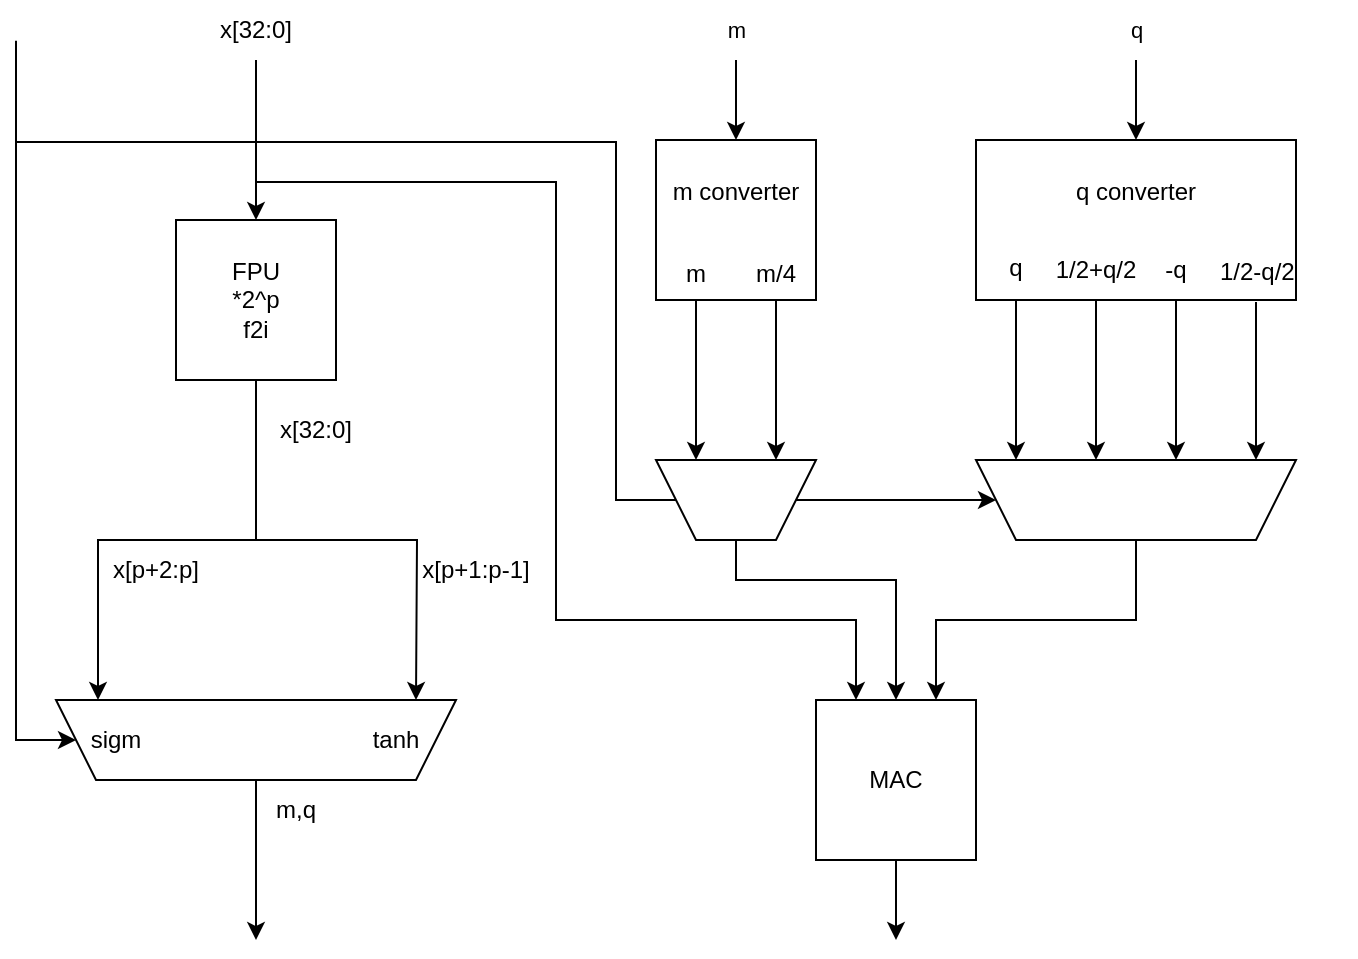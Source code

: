 <mxfile version="24.8.6">
  <diagram name="Page-1" id="RbRdEx7LKMOHVXa9Vndr">
    <mxGraphModel dx="928" dy="535" grid="1" gridSize="10" guides="1" tooltips="1" connect="1" arrows="1" fold="1" page="1" pageScale="1" pageWidth="850" pageHeight="1100" math="0" shadow="0">
      <root>
        <mxCell id="0" />
        <mxCell id="1" parent="0" />
        <mxCell id="e2xAlvwcJ1XrIx1s3S7R-6" style="edgeStyle=orthogonalEdgeStyle;rounded=0;orthogonalLoop=1;jettySize=auto;html=1;" edge="1" parent="1" source="e2xAlvwcJ1XrIx1s3S7R-1">
          <mxGeometry relative="1" as="geometry">
            <mxPoint x="121" y="360" as="targetPoint" />
            <Array as="points">
              <mxPoint x="200" y="280" />
              <mxPoint x="121" y="280" />
            </Array>
          </mxGeometry>
        </mxCell>
        <mxCell id="e2xAlvwcJ1XrIx1s3S7R-1" value="&lt;div&gt;FPU&lt;/div&gt;&lt;div&gt;*2^p&lt;br&gt;&lt;/div&gt;&lt;div&gt;f2i&lt;br&gt;&lt;/div&gt;" style="whiteSpace=wrap;html=1;aspect=fixed;" vertex="1" parent="1">
          <mxGeometry x="160" y="120" width="80" height="80" as="geometry" />
        </mxCell>
        <mxCell id="e2xAlvwcJ1XrIx1s3S7R-2" value="" style="endArrow=classic;html=1;rounded=0;entryX=0.5;entryY=0;entryDx=0;entryDy=0;" edge="1" parent="1" target="e2xAlvwcJ1XrIx1s3S7R-1">
          <mxGeometry width="50" height="50" relative="1" as="geometry">
            <mxPoint x="200" y="40" as="sourcePoint" />
            <mxPoint x="260" y="120" as="targetPoint" />
          </mxGeometry>
        </mxCell>
        <mxCell id="e2xAlvwcJ1XrIx1s3S7R-3" value="x[32:0]" style="text;html=1;align=center;verticalAlign=middle;whiteSpace=wrap;rounded=0;" vertex="1" parent="1">
          <mxGeometry x="170" y="10" width="60" height="30" as="geometry" />
        </mxCell>
        <mxCell id="e2xAlvwcJ1XrIx1s3S7R-4" value="" style="endArrow=classic;html=1;rounded=0;exitX=0.5;exitY=1;exitDx=0;exitDy=0;edgeStyle=orthogonalEdgeStyle;" edge="1" parent="1" source="e2xAlvwcJ1XrIx1s3S7R-1">
          <mxGeometry width="50" height="50" relative="1" as="geometry">
            <mxPoint x="210" y="290" as="sourcePoint" />
            <mxPoint x="280" y="360" as="targetPoint" />
          </mxGeometry>
        </mxCell>
        <mxCell id="e2xAlvwcJ1XrIx1s3S7R-5" value="x[32:0]" style="text;html=1;align=center;verticalAlign=middle;whiteSpace=wrap;rounded=0;" vertex="1" parent="1">
          <mxGeometry x="200" y="210" width="60" height="30" as="geometry" />
        </mxCell>
        <mxCell id="e2xAlvwcJ1XrIx1s3S7R-7" value="x[p+1:p-1]" style="text;html=1;align=center;verticalAlign=middle;whiteSpace=wrap;rounded=0;" vertex="1" parent="1">
          <mxGeometry x="280" y="280" width="60" height="30" as="geometry" />
        </mxCell>
        <mxCell id="e2xAlvwcJ1XrIx1s3S7R-8" value="x[p+2:p]" style="text;html=1;align=center;verticalAlign=middle;whiteSpace=wrap;rounded=0;" vertex="1" parent="1">
          <mxGeometry x="120" y="280" width="60" height="30" as="geometry" />
        </mxCell>
        <mxCell id="e2xAlvwcJ1XrIx1s3S7R-9" value="" style="shape=trapezoid;perimeter=trapezoidPerimeter;whiteSpace=wrap;html=1;fixedSize=1;rotation=-180;" vertex="1" parent="1">
          <mxGeometry x="100" y="360" width="200" height="40" as="geometry" />
        </mxCell>
        <mxCell id="e2xAlvwcJ1XrIx1s3S7R-10" value="" style="endArrow=classic;html=1;rounded=0;entryX=1;entryY=0.5;entryDx=0;entryDy=0;edgeStyle=orthogonalEdgeStyle;" edge="1" parent="1" target="e2xAlvwcJ1XrIx1s3S7R-9">
          <mxGeometry width="50" height="50" relative="1" as="geometry">
            <mxPoint x="80" y="30.4" as="sourcePoint" />
            <mxPoint x="260" y="280" as="targetPoint" />
            <Array as="points">
              <mxPoint x="80" y="380" />
            </Array>
          </mxGeometry>
        </mxCell>
        <mxCell id="e2xAlvwcJ1XrIx1s3S7R-12" value="sigm" style="text;html=1;align=center;verticalAlign=middle;whiteSpace=wrap;rounded=0;" vertex="1" parent="1">
          <mxGeometry x="100" y="365" width="60" height="30" as="geometry" />
        </mxCell>
        <mxCell id="e2xAlvwcJ1XrIx1s3S7R-13" value="tanh" style="text;html=1;align=center;verticalAlign=middle;whiteSpace=wrap;rounded=0;" vertex="1" parent="1">
          <mxGeometry x="240" y="365" width="60" height="30" as="geometry" />
        </mxCell>
        <mxCell id="e2xAlvwcJ1XrIx1s3S7R-14" value="" style="endArrow=classic;html=1;rounded=0;exitX=0.5;exitY=0;exitDx=0;exitDy=0;" edge="1" parent="1" source="e2xAlvwcJ1XrIx1s3S7R-9">
          <mxGeometry width="50" height="50" relative="1" as="geometry">
            <mxPoint x="210" y="440" as="sourcePoint" />
            <mxPoint x="200" y="480" as="targetPoint" />
          </mxGeometry>
        </mxCell>
        <mxCell id="e2xAlvwcJ1XrIx1s3S7R-16" value="m,q" style="text;html=1;align=center;verticalAlign=middle;whiteSpace=wrap;rounded=0;" vertex="1" parent="1">
          <mxGeometry x="190" y="400" width="60" height="30" as="geometry" />
        </mxCell>
        <mxCell id="e2xAlvwcJ1XrIx1s3S7R-23" style="edgeStyle=orthogonalEdgeStyle;rounded=0;orthogonalLoop=1;jettySize=auto;html=1;exitX=0.25;exitY=1;exitDx=0;exitDy=0;" edge="1" parent="1" source="e2xAlvwcJ1XrIx1s3S7R-17">
          <mxGeometry relative="1" as="geometry">
            <mxPoint x="420" y="240" as="targetPoint" />
          </mxGeometry>
        </mxCell>
        <mxCell id="e2xAlvwcJ1XrIx1s3S7R-24" style="edgeStyle=orthogonalEdgeStyle;rounded=0;orthogonalLoop=1;jettySize=auto;html=1;exitX=0.75;exitY=1;exitDx=0;exitDy=0;" edge="1" parent="1" source="e2xAlvwcJ1XrIx1s3S7R-17">
          <mxGeometry relative="1" as="geometry">
            <mxPoint x="460" y="240" as="targetPoint" />
          </mxGeometry>
        </mxCell>
        <mxCell id="e2xAlvwcJ1XrIx1s3S7R-17" value="&lt;div&gt;m converter&lt;/div&gt;&lt;div&gt;&lt;br&gt;&lt;/div&gt;&lt;div&gt;&lt;br&gt;&lt;/div&gt;" style="whiteSpace=wrap;html=1;aspect=fixed;" vertex="1" parent="1">
          <mxGeometry x="400" y="80" width="80" height="80" as="geometry" />
        </mxCell>
        <mxCell id="e2xAlvwcJ1XrIx1s3S7R-19" value="" style="endArrow=classic;html=1;rounded=0;entryX=0.5;entryY=0;entryDx=0;entryDy=0;" edge="1" parent="1" target="e2xAlvwcJ1XrIx1s3S7R-17">
          <mxGeometry width="50" height="50" relative="1" as="geometry">
            <mxPoint x="440" y="40" as="sourcePoint" />
            <mxPoint x="530" y="190" as="targetPoint" />
          </mxGeometry>
        </mxCell>
        <mxCell id="e2xAlvwcJ1XrIx1s3S7R-21" value="m" style="edgeLabel;html=1;align=center;verticalAlign=middle;resizable=0;points=[];" vertex="1" connectable="0" parent="e2xAlvwcJ1XrIx1s3S7R-19">
          <mxGeometry x="-0.579" y="1" relative="1" as="geometry">
            <mxPoint x="-1" y="-24" as="offset" />
          </mxGeometry>
        </mxCell>
        <mxCell id="e2xAlvwcJ1XrIx1s3S7R-20" value="" style="endArrow=classic;html=1;rounded=0;entryX=0.5;entryY=0;entryDx=0;entryDy=0;" edge="1" parent="1" target="e2xAlvwcJ1XrIx1s3S7R-30">
          <mxGeometry width="50" height="50" relative="1" as="geometry">
            <mxPoint x="640" y="40" as="sourcePoint" />
            <mxPoint x="600" y="80" as="targetPoint" />
          </mxGeometry>
        </mxCell>
        <mxCell id="e2xAlvwcJ1XrIx1s3S7R-22" value="q" style="edgeLabel;html=1;align=center;verticalAlign=middle;resizable=0;points=[];" vertex="1" connectable="0" parent="e2xAlvwcJ1XrIx1s3S7R-20">
          <mxGeometry x="-0.55" y="2" relative="1" as="geometry">
            <mxPoint x="-2" y="-24" as="offset" />
          </mxGeometry>
        </mxCell>
        <mxCell id="e2xAlvwcJ1XrIx1s3S7R-25" value="m" style="text;html=1;align=center;verticalAlign=middle;whiteSpace=wrap;rounded=0;" vertex="1" parent="1">
          <mxGeometry x="390" y="132" width="60" height="30" as="geometry" />
        </mxCell>
        <mxCell id="e2xAlvwcJ1XrIx1s3S7R-26" value="m/4" style="text;html=1;align=center;verticalAlign=middle;whiteSpace=wrap;rounded=0;" vertex="1" parent="1">
          <mxGeometry x="430" y="132" width="60" height="30" as="geometry" />
        </mxCell>
        <mxCell id="e2xAlvwcJ1XrIx1s3S7R-27" value="" style="endArrow=classic;html=1;rounded=0;exitX=0.25;exitY=1;exitDx=0;exitDy=0;" edge="1" parent="1">
          <mxGeometry width="50" height="50" relative="1" as="geometry">
            <mxPoint x="580" y="160" as="sourcePoint" />
            <mxPoint x="580" y="240" as="targetPoint" />
          </mxGeometry>
        </mxCell>
        <mxCell id="e2xAlvwcJ1XrIx1s3S7R-28" value="" style="endArrow=classic;html=1;rounded=0;exitX=0.75;exitY=1;exitDx=0;exitDy=0;" edge="1" parent="1">
          <mxGeometry width="50" height="50" relative="1" as="geometry">
            <mxPoint x="620" y="160" as="sourcePoint" />
            <mxPoint x="620" y="240" as="targetPoint" />
          </mxGeometry>
        </mxCell>
        <mxCell id="e2xAlvwcJ1XrIx1s3S7R-29" value="" style="endArrow=classic;html=1;rounded=0;exitX=0.625;exitY=1;exitDx=0;exitDy=0;exitPerimeter=0;" edge="1" parent="1" source="e2xAlvwcJ1XrIx1s3S7R-30">
          <mxGeometry width="50" height="50" relative="1" as="geometry">
            <mxPoint x="520" y="260" as="sourcePoint" />
            <mxPoint x="660" y="240" as="targetPoint" />
          </mxGeometry>
        </mxCell>
        <mxCell id="e2xAlvwcJ1XrIx1s3S7R-30" value="&lt;div&gt;q converter&lt;/div&gt;&lt;div&gt;&lt;br&gt;&lt;/div&gt;&lt;div&gt;&lt;br&gt;&lt;/div&gt;" style="rounded=0;whiteSpace=wrap;html=1;" vertex="1" parent="1">
          <mxGeometry x="560" y="80" width="160" height="80" as="geometry" />
        </mxCell>
        <mxCell id="e2xAlvwcJ1XrIx1s3S7R-31" value="q" style="text;html=1;align=center;verticalAlign=middle;whiteSpace=wrap;rounded=0;" vertex="1" parent="1">
          <mxGeometry x="550" y="129" width="60" height="30" as="geometry" />
        </mxCell>
        <mxCell id="e2xAlvwcJ1XrIx1s3S7R-32" value="1/2+q/2" style="text;html=1;align=center;verticalAlign=middle;whiteSpace=wrap;rounded=0;" vertex="1" parent="1">
          <mxGeometry x="590" y="130" width="60" height="30" as="geometry" />
        </mxCell>
        <mxCell id="e2xAlvwcJ1XrIx1s3S7R-33" value="" style="endArrow=classic;html=1;rounded=0;exitX=0.875;exitY=1.013;exitDx=0;exitDy=0;exitPerimeter=0;" edge="1" parent="1" source="e2xAlvwcJ1XrIx1s3S7R-30">
          <mxGeometry width="50" height="50" relative="1" as="geometry">
            <mxPoint x="520" y="190" as="sourcePoint" />
            <mxPoint x="700" y="240" as="targetPoint" />
          </mxGeometry>
        </mxCell>
        <mxCell id="e2xAlvwcJ1XrIx1s3S7R-34" value="1/2-q/2" style="text;whiteSpace=wrap;html=1;" vertex="1" parent="1">
          <mxGeometry x="680" y="132" width="70" height="40" as="geometry" />
        </mxCell>
        <mxCell id="e2xAlvwcJ1XrIx1s3S7R-35" value="-q" style="text;html=1;align=center;verticalAlign=middle;whiteSpace=wrap;rounded=0;" vertex="1" parent="1">
          <mxGeometry x="630" y="130" width="60" height="30" as="geometry" />
        </mxCell>
        <mxCell id="e2xAlvwcJ1XrIx1s3S7R-38" value="" style="endArrow=classic;html=1;rounded=0;entryX=1;entryY=0.5;entryDx=0;entryDy=0;edgeStyle=orthogonalEdgeStyle;" edge="1" parent="1" target="e2xAlvwcJ1XrIx1s3S7R-37">
          <mxGeometry width="50" height="50" relative="1" as="geometry">
            <mxPoint x="80" y="80" as="sourcePoint" />
            <mxPoint x="440" y="160" as="targetPoint" />
            <Array as="points">
              <mxPoint x="80" y="81" />
              <mxPoint x="380" y="81" />
              <mxPoint x="380" y="260" />
            </Array>
          </mxGeometry>
        </mxCell>
        <mxCell id="e2xAlvwcJ1XrIx1s3S7R-44" style="edgeStyle=orthogonalEdgeStyle;rounded=0;orthogonalLoop=1;jettySize=auto;html=1;entryX=0.5;entryY=0;entryDx=0;entryDy=0;" edge="1" parent="1" source="e2xAlvwcJ1XrIx1s3S7R-36" target="e2xAlvwcJ1XrIx1s3S7R-43">
          <mxGeometry relative="1" as="geometry">
            <Array as="points">
              <mxPoint x="440" y="300" />
              <mxPoint x="520" y="300" />
            </Array>
          </mxGeometry>
        </mxCell>
        <mxCell id="e2xAlvwcJ1XrIx1s3S7R-36" value="" style="shape=trapezoid;perimeter=trapezoidPerimeter;whiteSpace=wrap;html=1;fixedSize=1;rotation=-180;" vertex="1" parent="1">
          <mxGeometry x="400" y="240" width="80" height="40" as="geometry" />
        </mxCell>
        <mxCell id="e2xAlvwcJ1XrIx1s3S7R-45" style="edgeStyle=orthogonalEdgeStyle;rounded=0;orthogonalLoop=1;jettySize=auto;html=1;entryX=0.75;entryY=0;entryDx=0;entryDy=0;" edge="1" parent="1" source="e2xAlvwcJ1XrIx1s3S7R-37" target="e2xAlvwcJ1XrIx1s3S7R-43">
          <mxGeometry relative="1" as="geometry" />
        </mxCell>
        <mxCell id="e2xAlvwcJ1XrIx1s3S7R-37" value="" style="shape=trapezoid;perimeter=trapezoidPerimeter;whiteSpace=wrap;html=1;fixedSize=1;rotation=-180;" vertex="1" parent="1">
          <mxGeometry x="560" y="240" width="160" height="40" as="geometry" />
        </mxCell>
        <mxCell id="e2xAlvwcJ1XrIx1s3S7R-40" value="" style="endArrow=classic;html=1;rounded=0;edgeStyle=orthogonalEdgeStyle;entryX=0.25;entryY=0;entryDx=0;entryDy=0;" edge="1" parent="1" target="e2xAlvwcJ1XrIx1s3S7R-43">
          <mxGeometry width="50" height="50" relative="1" as="geometry">
            <mxPoint x="200" y="100" as="sourcePoint" />
            <mxPoint x="440" y="400" as="targetPoint" />
            <Array as="points">
              <mxPoint x="200" y="101" />
              <mxPoint x="350" y="101" />
              <mxPoint x="350" y="320" />
              <mxPoint x="500" y="320" />
            </Array>
          </mxGeometry>
        </mxCell>
        <mxCell id="e2xAlvwcJ1XrIx1s3S7R-46" style="edgeStyle=orthogonalEdgeStyle;rounded=0;orthogonalLoop=1;jettySize=auto;html=1;" edge="1" parent="1" source="e2xAlvwcJ1XrIx1s3S7R-43">
          <mxGeometry relative="1" as="geometry">
            <mxPoint x="520" y="480" as="targetPoint" />
          </mxGeometry>
        </mxCell>
        <mxCell id="e2xAlvwcJ1XrIx1s3S7R-43" value="MAC" style="whiteSpace=wrap;html=1;aspect=fixed;" vertex="1" parent="1">
          <mxGeometry x="480" y="360" width="80" height="80" as="geometry" />
        </mxCell>
      </root>
    </mxGraphModel>
  </diagram>
</mxfile>
